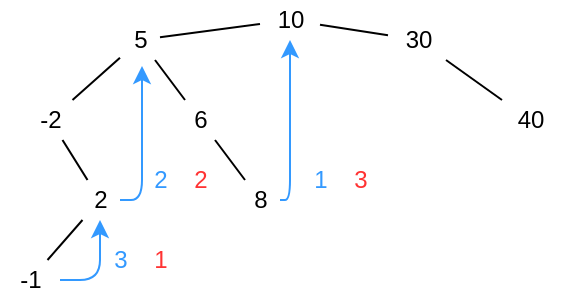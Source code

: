 <mxfile version="13.8.1" type="device"><diagram id="MZINegXUbKA2Y86NHEfc" name="Page-1"><mxGraphModel dx="999" dy="720" grid="1" gridSize="10" guides="1" tooltips="1" connect="1" arrows="1" fold="1" page="1" pageScale="1" pageWidth="827" pageHeight="1169" math="0" shadow="0"><root><mxCell id="0"/><mxCell id="1" parent="0"/><mxCell id="adnvXzQwByRIGiuAw0Js-1" value="10" style="text;html=1;align=center;verticalAlign=middle;resizable=0;points=[];autosize=1;" vertex="1" parent="1"><mxGeometry x="320" y="140" width="30" height="20" as="geometry"/></mxCell><mxCell id="adnvXzQwByRIGiuAw0Js-2" value="5" style="text;html=1;align=center;verticalAlign=middle;resizable=0;points=[];autosize=1;" vertex="1" parent="1"><mxGeometry x="250" y="150" width="20" height="20" as="geometry"/></mxCell><mxCell id="adnvXzQwByRIGiuAw0Js-3" value="6" style="text;html=1;align=center;verticalAlign=middle;resizable=0;points=[];autosize=1;" vertex="1" parent="1"><mxGeometry x="280" y="190" width="20" height="20" as="geometry"/></mxCell><mxCell id="adnvXzQwByRIGiuAw0Js-4" value="8" style="text;html=1;align=center;verticalAlign=middle;resizable=0;points=[];autosize=1;" vertex="1" parent="1"><mxGeometry x="310" y="230" width="20" height="20" as="geometry"/></mxCell><mxCell id="adnvXzQwByRIGiuAw0Js-5" value="-2" style="text;html=1;align=center;verticalAlign=middle;resizable=0;points=[];autosize=1;" vertex="1" parent="1"><mxGeometry x="200" y="190" width="30" height="20" as="geometry"/></mxCell><mxCell id="adnvXzQwByRIGiuAw0Js-6" value="2" style="text;html=1;align=center;verticalAlign=middle;resizable=0;points=[];autosize=1;" vertex="1" parent="1"><mxGeometry x="230" y="230" width="20" height="20" as="geometry"/></mxCell><mxCell id="adnvXzQwByRIGiuAw0Js-7" value="-1" style="text;html=1;align=center;verticalAlign=middle;resizable=0;points=[];autosize=1;" vertex="1" parent="1"><mxGeometry x="190" y="270" width="30" height="20" as="geometry"/></mxCell><mxCell id="adnvXzQwByRIGiuAw0Js-8" value="30" style="text;html=1;align=center;verticalAlign=middle;resizable=0;points=[];autosize=1;" vertex="1" parent="1"><mxGeometry x="384" y="150" width="30" height="20" as="geometry"/></mxCell><mxCell id="adnvXzQwByRIGiuAw0Js-9" value="40" style="text;html=1;align=center;verticalAlign=middle;resizable=0;points=[];autosize=1;" vertex="1" parent="1"><mxGeometry x="440" y="190" width="30" height="20" as="geometry"/></mxCell><mxCell id="adnvXzQwByRIGiuAw0Js-10" value="" style="endArrow=none;html=1;" edge="1" parent="1" source="adnvXzQwByRIGiuAw0Js-2" target="adnvXzQwByRIGiuAw0Js-1"><mxGeometry width="50" height="50" relative="1" as="geometry"><mxPoint x="480" y="420" as="sourcePoint"/><mxPoint x="530" y="370" as="targetPoint"/></mxGeometry></mxCell><mxCell id="adnvXzQwByRIGiuAw0Js-12" value="" style="endArrow=none;html=1;" edge="1" parent="1" source="adnvXzQwByRIGiuAw0Js-3" target="adnvXzQwByRIGiuAw0Js-2"><mxGeometry width="50" height="50" relative="1" as="geometry"><mxPoint x="480" y="420" as="sourcePoint"/><mxPoint x="530" y="370" as="targetPoint"/></mxGeometry></mxCell><mxCell id="adnvXzQwByRIGiuAw0Js-13" value="" style="endArrow=none;html=1;" edge="1" parent="1" source="adnvXzQwByRIGiuAw0Js-4" target="adnvXzQwByRIGiuAw0Js-3"><mxGeometry width="50" height="50" relative="1" as="geometry"><mxPoint x="480" y="420" as="sourcePoint"/><mxPoint x="530" y="370" as="targetPoint"/></mxGeometry></mxCell><mxCell id="adnvXzQwByRIGiuAw0Js-14" value="" style="endArrow=none;html=1;" edge="1" parent="1" source="adnvXzQwByRIGiuAw0Js-5" target="adnvXzQwByRIGiuAw0Js-2"><mxGeometry width="50" height="50" relative="1" as="geometry"><mxPoint x="480" y="420" as="sourcePoint"/><mxPoint x="530" y="370" as="targetPoint"/></mxGeometry></mxCell><mxCell id="adnvXzQwByRIGiuAw0Js-19" value="" style="endArrow=none;html=1;" edge="1" parent="1" source="adnvXzQwByRIGiuAw0Js-6" target="adnvXzQwByRIGiuAw0Js-5"><mxGeometry width="50" height="50" relative="1" as="geometry"><mxPoint x="480" y="420" as="sourcePoint"/><mxPoint x="530" y="370" as="targetPoint"/></mxGeometry></mxCell><mxCell id="adnvXzQwByRIGiuAw0Js-20" value="" style="endArrow=none;html=1;" edge="1" parent="1" source="adnvXzQwByRIGiuAw0Js-7" target="adnvXzQwByRIGiuAw0Js-6"><mxGeometry width="50" height="50" relative="1" as="geometry"><mxPoint x="480" y="420" as="sourcePoint"/><mxPoint x="530" y="370" as="targetPoint"/></mxGeometry></mxCell><mxCell id="adnvXzQwByRIGiuAw0Js-21" value="" style="endArrow=none;html=1;" edge="1" parent="1" source="adnvXzQwByRIGiuAw0Js-9" target="adnvXzQwByRIGiuAw0Js-8"><mxGeometry width="50" height="50" relative="1" as="geometry"><mxPoint x="504" y="420" as="sourcePoint"/><mxPoint x="554" y="370" as="targetPoint"/></mxGeometry></mxCell><mxCell id="adnvXzQwByRIGiuAw0Js-23" value="" style="edgeStyle=segmentEdgeStyle;endArrow=classic;html=1;strokeColor=#3399FF;" edge="1" parent="1" source="adnvXzQwByRIGiuAw0Js-7" target="adnvXzQwByRIGiuAw0Js-6"><mxGeometry width="50" height="50" relative="1" as="geometry"><mxPoint x="480" y="420" as="sourcePoint"/><mxPoint x="530" y="370" as="targetPoint"/></mxGeometry></mxCell><mxCell id="adnvXzQwByRIGiuAw0Js-31" value="" style="edgeStyle=segmentEdgeStyle;endArrow=classic;html=1;entryX=0.55;entryY=1.15;entryDx=0;entryDy=0;entryPerimeter=0;strokeColor=#3399FF;" edge="1" parent="1" source="adnvXzQwByRIGiuAw0Js-6" target="adnvXzQwByRIGiuAw0Js-2"><mxGeometry width="50" height="50" relative="1" as="geometry"><mxPoint x="480" y="190" as="sourcePoint"/><mxPoint x="530" y="140" as="targetPoint"/></mxGeometry></mxCell><mxCell id="adnvXzQwByRIGiuAw0Js-32" value="" style="edgeStyle=segmentEdgeStyle;endArrow=classic;html=1;strokeColor=#3399FF;" edge="1" parent="1" source="adnvXzQwByRIGiuAw0Js-4" target="adnvXzQwByRIGiuAw0Js-1"><mxGeometry width="50" height="50" relative="1" as="geometry"><mxPoint x="370" y="300" as="sourcePoint"/><mxPoint x="420" y="250" as="targetPoint"/></mxGeometry></mxCell><mxCell id="adnvXzQwByRIGiuAw0Js-35" value="" style="endArrow=none;html=1;" edge="1" parent="1" source="adnvXzQwByRIGiuAw0Js-8" target="adnvXzQwByRIGiuAw0Js-1"><mxGeometry width="50" height="50" relative="1" as="geometry"><mxPoint x="480" y="190" as="sourcePoint"/><mxPoint x="530" y="140" as="targetPoint"/></mxGeometry></mxCell><mxCell id="adnvXzQwByRIGiuAw0Js-38" value="&lt;font color=&quot;#3399ff&quot;&gt;1&lt;/font&gt;" style="text;html=1;align=center;verticalAlign=middle;resizable=0;points=[];autosize=1;strokeColor=none;" vertex="1" parent="1"><mxGeometry x="340" y="220" width="20" height="20" as="geometry"/></mxCell><mxCell id="adnvXzQwByRIGiuAw0Js-39" value="&lt;font color=&quot;#3399ff&quot;&gt;2&lt;/font&gt;" style="text;html=1;align=center;verticalAlign=middle;resizable=0;points=[];autosize=1;strokeColor=none;" vertex="1" parent="1"><mxGeometry x="260" y="220" width="20" height="20" as="geometry"/></mxCell><mxCell id="adnvXzQwByRIGiuAw0Js-40" value="&lt;font color=&quot;#3399ff&quot;&gt;3&lt;/font&gt;" style="text;html=1;align=center;verticalAlign=middle;resizable=0;points=[];autosize=1;" vertex="1" parent="1"><mxGeometry x="240" y="260" width="20" height="20" as="geometry"/></mxCell><mxCell id="adnvXzQwByRIGiuAw0Js-41" value="&lt;font color=&quot;#ff3333&quot;&gt;1&lt;/font&gt;" style="text;html=1;align=center;verticalAlign=middle;resizable=0;points=[];autosize=1;strokeColor=none;" vertex="1" parent="1"><mxGeometry x="260" y="260" width="20" height="20" as="geometry"/></mxCell><mxCell id="adnvXzQwByRIGiuAw0Js-42" value="&lt;font color=&quot;#ff3333&quot;&gt;2&lt;/font&gt;" style="text;html=1;align=center;verticalAlign=middle;resizable=0;points=[];autosize=1;strokeColor=none;" vertex="1" parent="1"><mxGeometry x="280" y="220" width="20" height="20" as="geometry"/></mxCell><mxCell id="adnvXzQwByRIGiuAw0Js-44" value="&lt;font color=&quot;#ff3333&quot;&gt;3&lt;/font&gt;" style="text;html=1;align=center;verticalAlign=middle;resizable=0;points=[];autosize=1;strokeColor=none;" vertex="1" parent="1"><mxGeometry x="360" y="220" width="20" height="20" as="geometry"/></mxCell></root></mxGraphModel></diagram></mxfile>